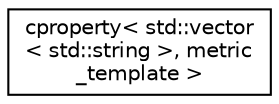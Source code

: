 digraph "Graphical Class Hierarchy"
{
 // INTERACTIVE_SVG=YES
 // LATEX_PDF_SIZE
  edge [fontname="Helvetica",fontsize="10",labelfontname="Helvetica",labelfontsize="10"];
  node [fontname="Helvetica",fontsize="10",shape=record];
  rankdir="LR";
  Node0 [label="cproperty\< std::vector\l\< std::string \>, metric\l_template \>",height=0.2,width=0.4,color="black", fillcolor="white", style="filled",URL="$classcproperty.html",tooltip=" "];
}

